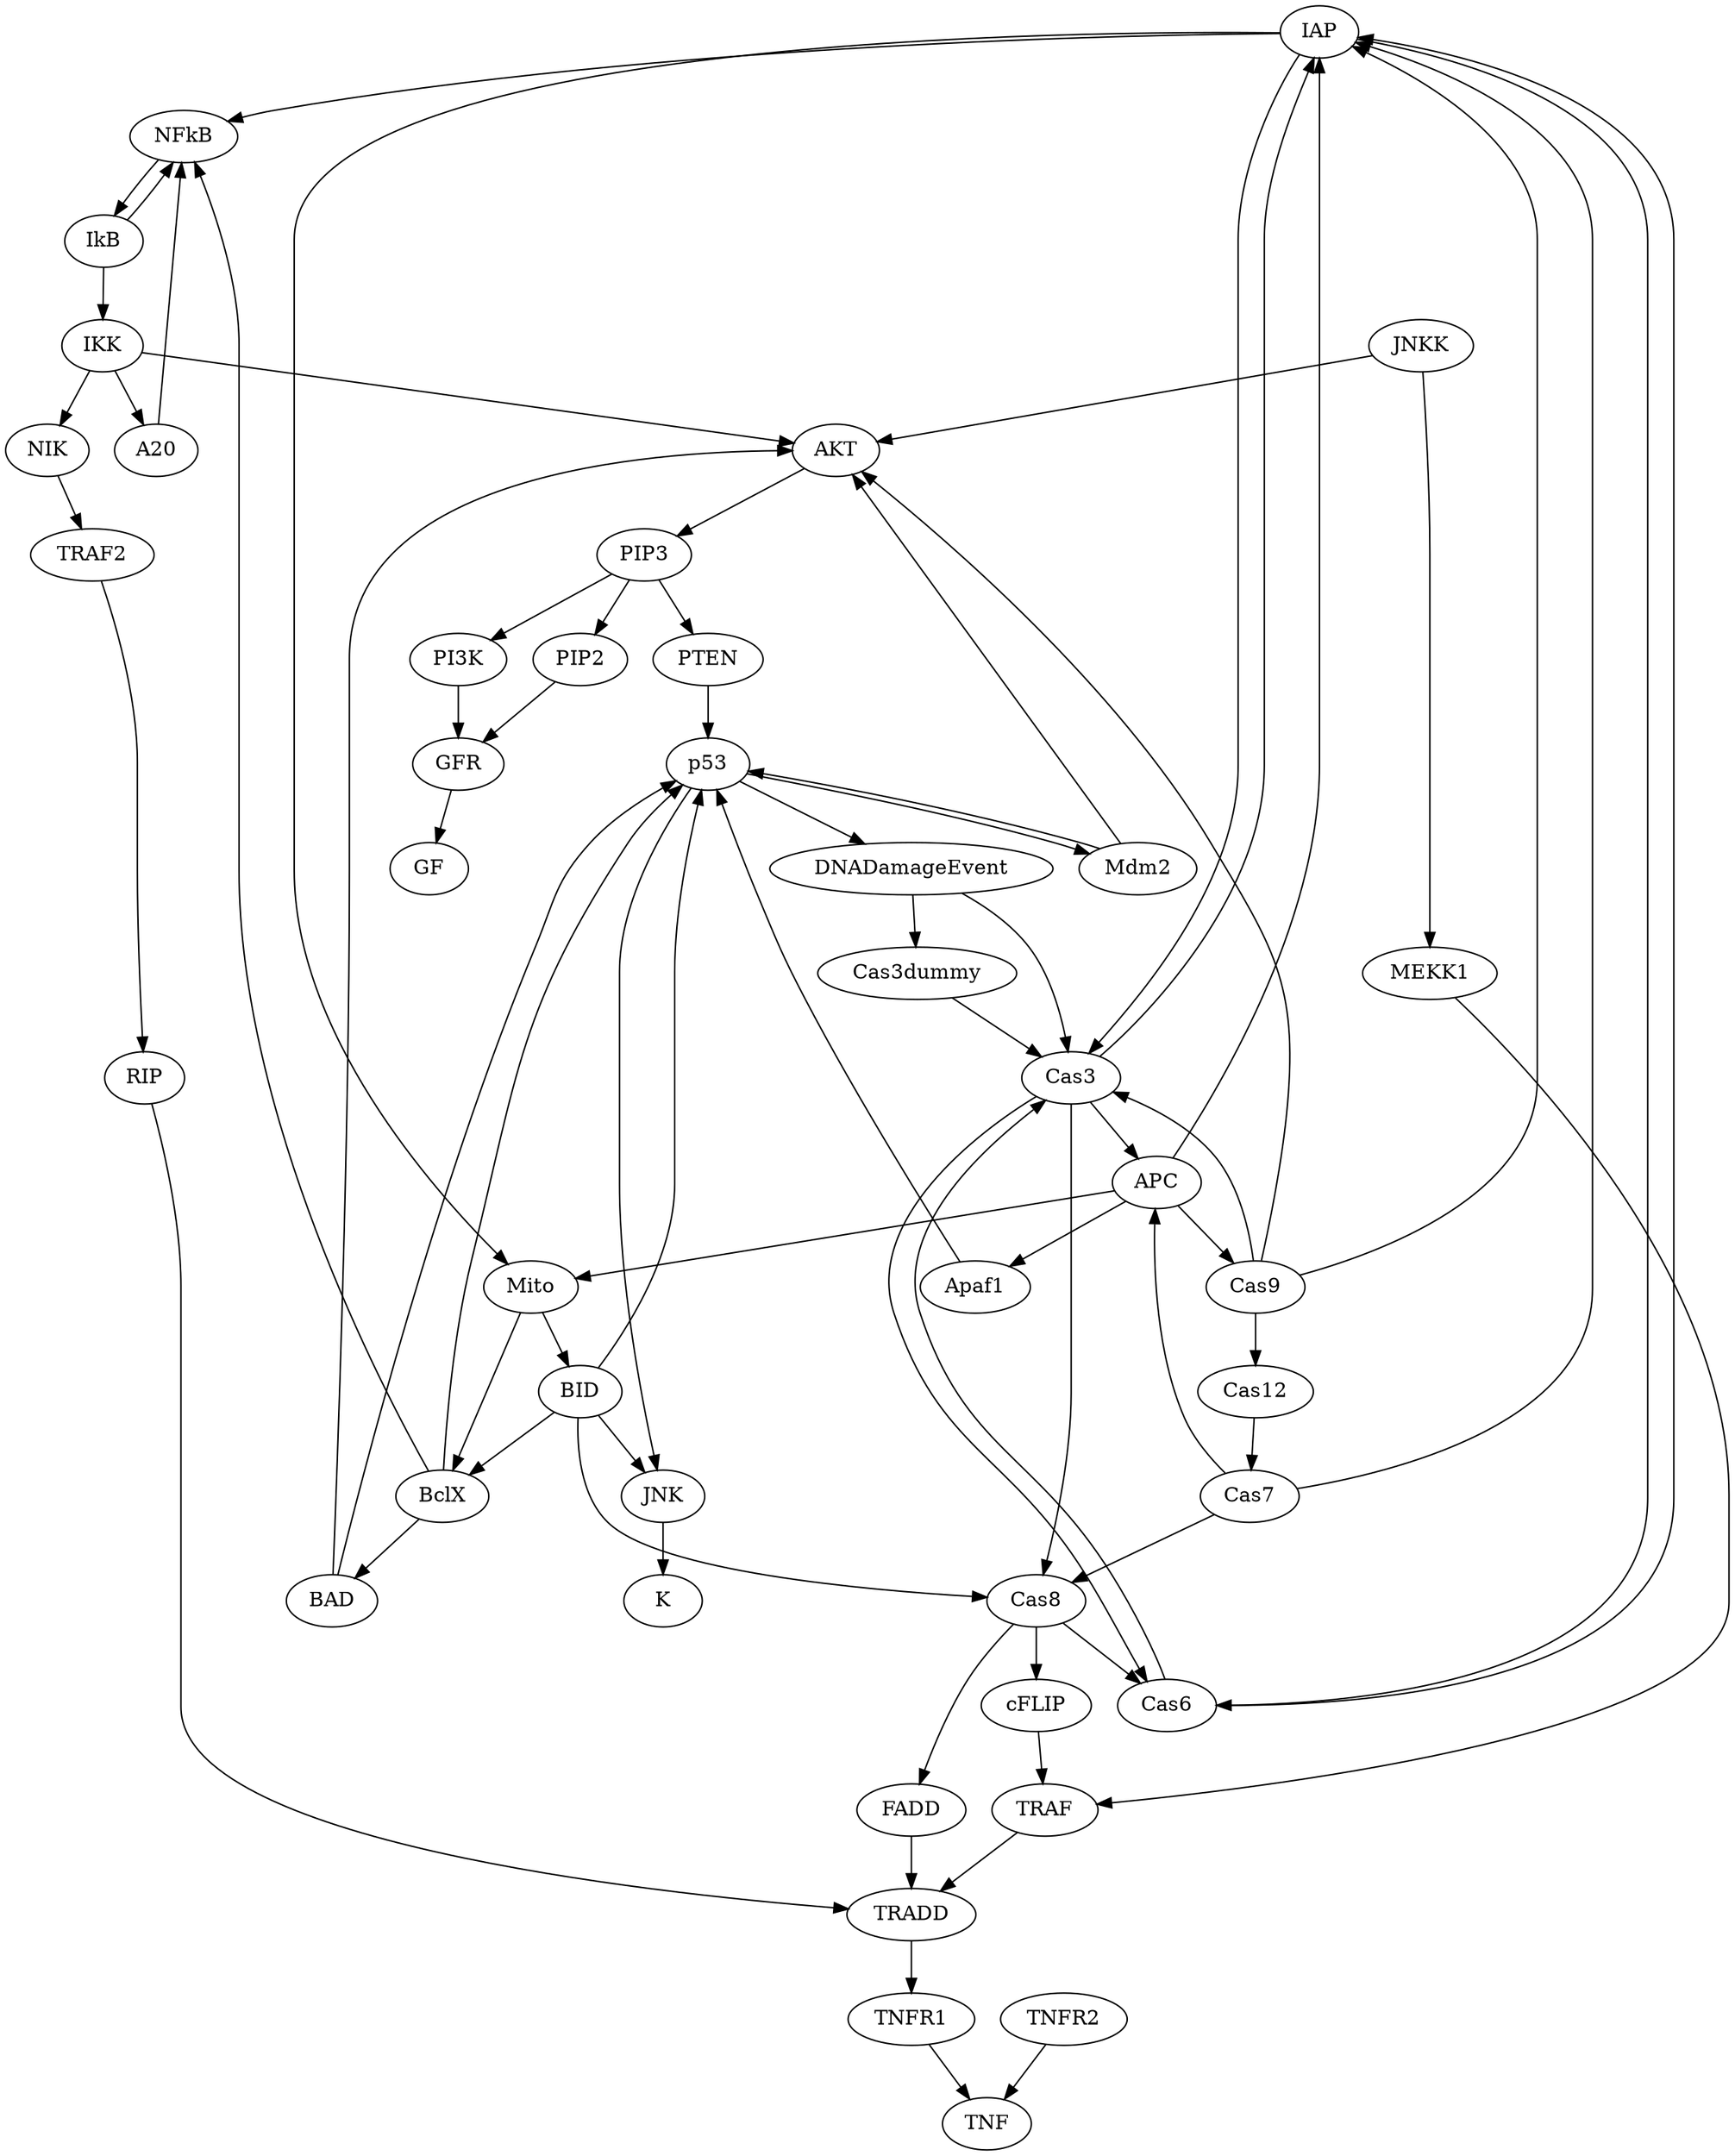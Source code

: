 digraph {
	graph [bb="0,0,1182.6,1476"];
	node [label="\N"];
	IAP	[height=0.5,
		pos="893.6,1458",
		width=0.75];
	NFkB	[height=0.5,
		pos="104.6,1386",
		width=1.0291];
	IAP -> NFkB	[pos="e,139.12,1392.6 866.69,1455.5 775.86,1450.3 472.29,1431.8 222.6,1404 198.27,1401.3 171.23,1397.5 149.19,1394.1"];
	Mito	[height=0.5,
		pos="400.6,594",
		width=0.9027];
	IAP -> Mito	[pos="e,373.52,604.18 866.62,1457 742.99,1456.5 236.6,1446.1 236.6,1315 236.6,1315 236.6,1315 236.6,737 236.6,670.05 315.67,627.61 364,\
607.93"];
	Cas3	[height=0.5,
		pos="846.6,738",
		width=0.93881];
	IAP -> Cas3	[pos="e,850.52,756.32 887.94,1440.4 884.6,1413.9 884.6,1360.4 884.6,1315 884.6,1315 884.6,1315 884.6,881 884.6,839.14 865.96,793.69 854.41,\
765.77"];
	Cas6	[height=0.5,
		pos="973.6,306",
		width=0.93881];
	IAP -> Cas6	[pos="e,983.96,323.31 920.37,1455.5 988.97,1450 1164.6,1425.5 1164.6,1315 1164.6,1315 1164.6,1315 1164.6,737 1164.6,568.33 1036.5,394.24 \
989.96,331.43"];
	IkB	[height=0.5,
		pos="104.6,1314",
		width=0.75];
	NFkB -> IkB	[pos="e,98.736,1331.8 98.719,1368.1 97.889,1360.2 97.652,1350.7 98.008,1342"];
	BID	[height=0.5,
		pos="441.6,522",
		width=0.79437];
	Mito -> BID	[pos="e,432.14,539.15 410.11,576.76 415.13,568.19 421.39,557.49 427.01,547.9"];
	BclX	[height=0.5,
		pos="362.6,450",
		width=0.88464];
	Mito -> BclX	[pos="e,367.1,467.82 396.09,576.15 389.58,551.81 377.47,506.57 369.73,477.67"];
	Cas3 -> IAP	[pos="e,899.26,1440.4 861.04,754.62 878.05,780.2 902.6,832.96 902.6,881 902.6,1315 902.6,1315 902.6,1315 902.6,1355.2 902.6,1401.9 900.27,\
1430.4"];
	Cas3 -> Cas6	[pos="e,967.89,324.05 859.3,721.2 890.15,688.14 964.6,607.68 964.6,523 964.6,523 964.6,523 964.6,449 964.6,409 964.6,362.65 966.89,334.08"];
	Cas8	[height=0.5,
		pos="805.6,378",
		width=0.93881];
	Cas3 -> Cas8	[pos="e,800.73,396.02 841.75,719.89 830.1,677.6 800.93,564.59 793.6,468 792.39,452.05 791.82,447.9 793.6,432 794.56,423.43 796.36,414.22 \
798.28,405.93"];
	APC	[height=0.5,
		pos="663.6,666",
		width=0.84854];
	Cas3 -> APC	[pos="e,688.48,676.52 819.99,726.82 787.73,714.48 733.3,693.66 697.92,680.13"];
	Cas6 -> IAP	[pos="e,920.47,1456 989.97,321.82 1039.6,374.45 1182.6,558.75 1182.6,737 1182.6,1315 1182.6,1315 1182.6,1315 1182.6,1424.8 1009.1,1449.7 \
930.85,1455.4"];
	Cas6 -> Cas3	[pos="e,866.59,723.4 979.31,324.05 982.6,350.71 982.6,403.89 982.6,449 982.6,523 982.6,523 982.6,523 982.6,604.04 914.41,681.21 874.42,\
716.68"];
	Cas8 -> Cas6	[pos="e,947.69,317.8 831.48,366.22 860.09,354.29 906.34,335.02 938.27,321.72"];
	cFLIP	[height=0.5,
		pos="844.6,306",
		width=1.0471];
	Cas8 -> cFLIP	[pos="e,835.42,323.47 814.84,360.41 819.5,352.04 825.26,341.71 830.46,332.37"];
	FADD	[height=0.5,
		pos="758.6,234",
		width=1.0471];
	Cas8 -> FADD	[pos="e,764.17,251.82 800.02,360.15 791.97,335.81 776.99,290.57 767.42,261.67"];
	TRAF	[height=0.5,
		pos="850.6,234",
		width=1.011];
	cFLIP -> TRAF	[pos="e,849.13,252.1 846.08,287.7 846.74,279.98 847.54,270.71 848.27,262.11"];
	TRADD	[height=0.5,
		pos="758.6,162",
		width=1.2277];
	FADD -> TRADD	[pos="e,758.6,180.1 758.6,215.7 758.6,207.98 758.6,198.71 758.6,190.11"];
	MEKK1	[height=0.5,
		pos="1052.6,810",
		width=1.2818];
	MEKK1 -> TRAF	[pos="e,885.46,239.49 1059.9,791.87 1070.4,765.53 1088.6,713.29 1088.6,667 1088.6,667 1088.6,667 1088.6,377 1088.6,288.1 964.62,253.56 \
895.63,241.22"];
	TRAF -> TRADD	[pos="e,778.59,178.21 831.54,218.5 818.6,208.65 801.28,195.47 786.76,184.43"];
	Cas9	[height=0.5,
		pos="858.6,594",
		width=0.93881];
	Cas9 -> IAP	[pos="e,909.19,1442.9 880.89,607.75 915.59,629.46 978.6,677.13 978.6,737 978.6,1315 978.6,1315 978.6,1315 978.6,1363.4 941.75,1409.6 916.57,\
1435.6"];
	Cas9 -> Cas3	[pos="e,848.04,719.87 857.14,612.19 855.1,636.42 851.34,680.89 848.91,709.68"];
	AKT	[height=0.5,
		pos="516.6,1170",
		width=0.83048];
	Cas9 -> AKT	[pos="e,542.8,1161.3 874.41,609.95 898.24,634.18 940.6,684.62 940.6,737 940.6,811 940.6,811 940.6,811 940.6,1013.6 654.61,1124.9 552.38,\
1158.2"];
	Cas12	[height=0.5,
		pos="858.6,522",
		width=1.1013];
	Cas9 -> Cas12	[pos="e,858.6,540.1 858.6,575.7 858.6,567.98 858.6,558.71 858.6,550.11"];
	PIP3	[height=0.5,
		pos="435.6,1098",
		width=0.9027];
	AKT -> PIP3	[pos="e,452.52,1113.6 500.21,1154.8 488.72,1144.9 473.17,1131.5 460.2,1120.3"];
	Cas7	[height=0.5,
		pos="836.6,450",
		width=0.93881];
	Cas12 -> Cas7	[pos="e,841.87,467.79 853.27,504.05 850.76,496.06 847.7,486.33 844.89,477.4"];
	TNFR1	[height=0.5,
		pos="758.6,90",
		width=1.2096];
	TRADD -> TNFR1	[pos="e,758.6,108.1 758.6,143.7 758.6,135.98 758.6,126.71 758.6,118.11"];
	TNF	[height=0.5,
		pos="810.6,18",
		width=0.84854];
	TNFR1 -> TNF	[pos="e,798.72,34.988 770.92,72.411 777.42,63.655 785.53,52.751 792.71,43.082"];
	PIP2	[height=0.5,
		pos="395.6,1026",
		width=0.9027];
	GFR	[height=0.5,
		pos="311.6,954",
		width=0.86659];
	PIP2 -> GFR	[pos="e,328.69,969.25 378.19,1010.5 366.17,1000.5 350.01,987.01 336.61,975.85"];
	GF	[height=0.5,
		pos="291.6,882",
		width=0.75];
	GFR -> GF	[pos="e,296.39,899.79 306.76,936.05 304.5,928.14 301.75,918.54 299.22,909.69"];
	BAD	[height=0.5,
		pos="302.6,378",
		width=0.86659];
	BAD -> AKT	[pos="e,486.68,1169.2 283.52,392.3 253.5,414.96 198.6,464.16 198.6,521 198.6,1027 198.6,1027 198.6,1027 198.6,1147.4 391.12,1166.4 476.57,\
1168.9"];
	p53	[height=0.5,
		pos="483.6,954",
		width=0.79437];
	BAD -> p53	[pos="e,467.97,938.84 304.93,396.16 312.48,449.95 338.05,619.82 377.6,756 387.08,788.67 391.09,796.36 403.6,828 416.41,860.4 415.61,870.79 \
434.6,900 441.96,911.33 451.81,922.51 460.75,931.67"];
	JNK	[height=0.5,
		pos="498.6,450",
		width=0.79437];
	p53 -> JNK	[pos="e,496.44,468.27 474.53,936.87 469.32,926.65 463.29,912.96 460.6,900 457.34,884.33 459.86,879.98 460.6,864 467.29,718.19 487.21,544.34 \
495.21,478.28"];
	Mdm2	[height=0.5,
		pos="566.6,882",
		width=1.1193];
	p53 -> Mdm2	[pos="e,544.38,897.07 496.3,937.46 506.98,927.46 522.37,914.34 536.1,903.48"];
	DNADamageEvent	[height=0.5,
		pos="759.6,882",
		width=2.7081];
	p53 -> DNADamageEvent	[pos="e,704.6,896.95 509.56,946.41 551.55,935.77 635.6,914.45 694.62,899.48"];
	TRAF2	[height=0.5,
		pos="90.597,1098",
		width=1.1735];
	RIP	[height=0.5,
		pos="101.6,738",
		width=0.75827];
	TRAF2 -> RIP	[pos="e,100.21,756.04 91.388,1080 92.553,1053.3 94.597,1000.1 94.597,955 94.597,955 94.597,955 94.597,881 94.597,840.95 97.41,794.62 99.469,\
766.06"];
	RIP -> TRADD	[pos="e,714.33,163.29 104.17,720 107.95,693.4 114.6,640.3 114.6,595 114.6,595 114.6,595 114.6,305 114.6,184.69 548.66,166.21 704.07,163.46"];
	PIP3 -> PIP2	[pos="e,405.01,1043.5 426.12,1080.4 421.34,1072 415.43,1061.7 410.09,1052.4"];
	PI3K	[height=0.5,
		pos="311.6,1026",
		width=0.92075];
	PIP3 -> PI3K	[pos="e,333.68,1039.5 413.71,1084.6 394,1073.5 364.81,1057 342.68,1044.5"];
	PTEN	[height=0.5,
		pos="483.6,1026",
		width=1.0471];
	PIP3 -> PTEN	[pos="e,472.19,1043.6 446.73,1080.8 452.58,1072.2 459.88,1061.6 466.44,1052"];
	PI3K -> GFR	[pos="e,311.6,972.1 311.6,1007.7 311.6,999.98 311.6,990.71 311.6,982.11"];
	PTEN -> p53	[pos="e,483.6,972.1 483.6,1007.7 483.6,999.98 483.6,990.71 483.6,982.11"];
	JNKK	[height=0.5,
		pos="1047.6,1242",
		width=0.99297];
	JNKK -> MEKK1	[pos="e,1052.2,828.05 1048.2,1224 1049.1,1197.3 1050.6,1144.1 1050.6,1099 1050.6,1099 1050.6,1099 1050.6,953 1050.6,912.99 1051.4,866.65 \
1052,838.08"];
	JNKK -> AKT	[pos="e,545.63,1174.8 1013.2,1236.5 918.61,1224 655.36,1189.3 555.6,1176.1"];
	Apaf1	[height=0.5,
		pos="641.6,594",
		width=1.0471];
	Apaf1 -> p53	[pos="e,489.66,936.14 633.37,611.82 612.87,653.9 558.3,767.31 517.6,864 508.81,884.87 499.7,908.87 493.12,926.68"];
	A20	[height=0.5,
		pos="28.597,1170",
		width=0.79437];
	A20 -> NFkB	[pos="e,91.305,1368.7 30.821,1188.1 35.175,1218.2 46.397,1282.3 68.597,1332 73.021,1341.9 79.296,1351.9 85.372,1360.6"];
	BID -> Cas8	[pos="e,771.67,379.48 439.98,503.86 439.09,483.63 441.06,450.43 460.6,432 503.23,391.77 678.48,382.07 761.54,379.74"];
	BID -> p53	[pos="e,479.05,936.09 445.35,539.95 450.89,566.48 460.6,619.48 460.6,665 460.6,811 460.6,811 460.6,811 460.6,851.53 469.84,897.73 476.61,\
926.13"];
	BID -> JNK	[pos="e,485.98,466.49 454.25,505.46 461.7,496.31 471.27,484.55 479.62,474.31"];
	BID -> BclX	[pos="e,379.1,465.63 425.61,506.83 414.41,496.91 399.24,483.47 386.6,472.26"];
	K	[height=0.5,
		pos="498.6,378",
		width=0.75];
	JNK -> K	[pos="e,498.6,396.1 498.6,431.7 498.6,423.98 498.6,414.71 498.6,406.11"];
	BclX -> NFkB	[pos="e,118,1368.8 338.63,462.17 285.12,488.95 160.6,562.31 160.6,665 160.6,1243 160.6,1243 160.6,1243 160.6,1283.5 156.72,1294.8 140.6,\
1332 136.29,1342 130.04,1352 123.95,1360.7"];
	BclX -> BAD	[pos="e,315.88,394.49 349.28,433.46 341.44,424.31 331.36,412.55 322.57,402.31"];
	BclX -> p53	[pos="e,473.66,936.68 360.31,468.06 356.79,497.6 351.26,560.11 359.6,612 380.98,745.08 400.92,776.37 454.6,900 458.65,909.33 463.79,919.19 \
468.61,927.84"];
	IkB -> NFkB	[pos="e,110.48,1368.1 110.46,1331.8 111.3,1339.6 111.54,1349.1 111.19,1357.8"];
	IKK	[height=0.5,
		pos="103.6,1242",
		width=0.77632];
	IkB -> IKK	[pos="e,103.84,1260.1 104.35,1295.7 104.24,1288 104.11,1278.7 103.98,1270.1"];
	IKK -> AKT	[pos="e,488.25,1175.8 130.38,1236.5 201.51,1224.4 395.42,1191.5 478.25,1177.5"];
	IKK -> A20	[pos="e,44.01,1185.4 88.42,1226.8 77.816,1216.9 63.468,1203.5 51.482,1192.4"];
	NIK	[height=0.5,
		pos="103.6,1170",
		width=0.79437];
	IKK -> NIK	[pos="e,103.6,1188.1 103.6,1223.7 103.6,1216 103.6,1206.7 103.6,1198.1"];
	APC -> IAP	[pos="e,877.51,1443.5 658.81,683.97 648.58,723.23 627.58,822.89 653.6,900 688.78,1004.3 803.6,986.95 803.6,1097 803.6,1315 803.6,1315 \
803.6,1315 803.6,1364.7 843.38,1411.1 870.04,1436.6"];
	APC -> Mito	[pos="e,429.47,602.68 635.95,657.64 588.87,645.11 493.02,619.6 439.3,605.3"];
	APC -> Cas9	[pos="e,831.21,604.83 689.09,655.85 722.83,643.74 782.55,622.3 821.35,608.37"];
	APC -> Apaf1	[pos="e,647.03,612.28 658.27,648.05 655.82,640.26 652.86,630.82 650.11,622.08"];
	NIK -> TRAF2	[pos="e,93.806,1116.3 100.45,1152.1 99.019,1144.3 97.288,1135 95.679,1126.4"];
	TNFR2	[height=0.5,
		pos="863.6,90",
		width=1.2096];
	TNFR2 -> TNF	[pos="e,822.7,34.988 851.04,72.411 844.41,63.655 836.15,52.751 828.83,43.082"];
	Cas3dummy	[height=0.5,
		pos="788.6,810",
		width=1.8957];
	Cas3dummy -> Cas3	[pos="e,833.48,754.83 802.64,792.05 809.97,783.2 819.06,772.23 827.07,762.57"];
	Mdm2 -> AKT	[pos="e,519.58,1152 563.57,900.31 555.16,948.41 531.46,1084 521.31,1142.1"];
	Mdm2 -> p53	[pos="e,503.32,940.81 553.13,899.25 541.74,909.86 525.37,923.72 511.29,934.71"];
	Cas7 -> IAP	[pos="e,919.87,1453.6 862.59,461.55 933.77,492.34 1126.6,589.39 1126.6,737 1126.6,1315 1126.6,1315 1126.6,1315 1126.6,1406.1 995.24,1440.4 \
929.78,1451.9"];
	Cas7 -> Cas8	[pos="e,813.11,395.96 829.25,432.41 825.67,424.34 821.29,414.43 817.27,405.35"];
	Cas7 -> APC	[pos="e,676.32,649.26 823.86,466.76 793.78,503.96 718.24,597.41 682.67,641.4"];
	DNADamageEvent -> Cas3	[pos="e,813.46,741.73 739.53,864.33 719.94,845.99 695.28,815.93 711.6,792 731.99,762.09 772.04,749.06 803.25,743.38"];
	DNADamageEvent -> Cas3dummy	[pos="e,781.51,828.1 766.77,863.7 770.03,855.81 773.97,846.3 777.6,837.55"];
}
